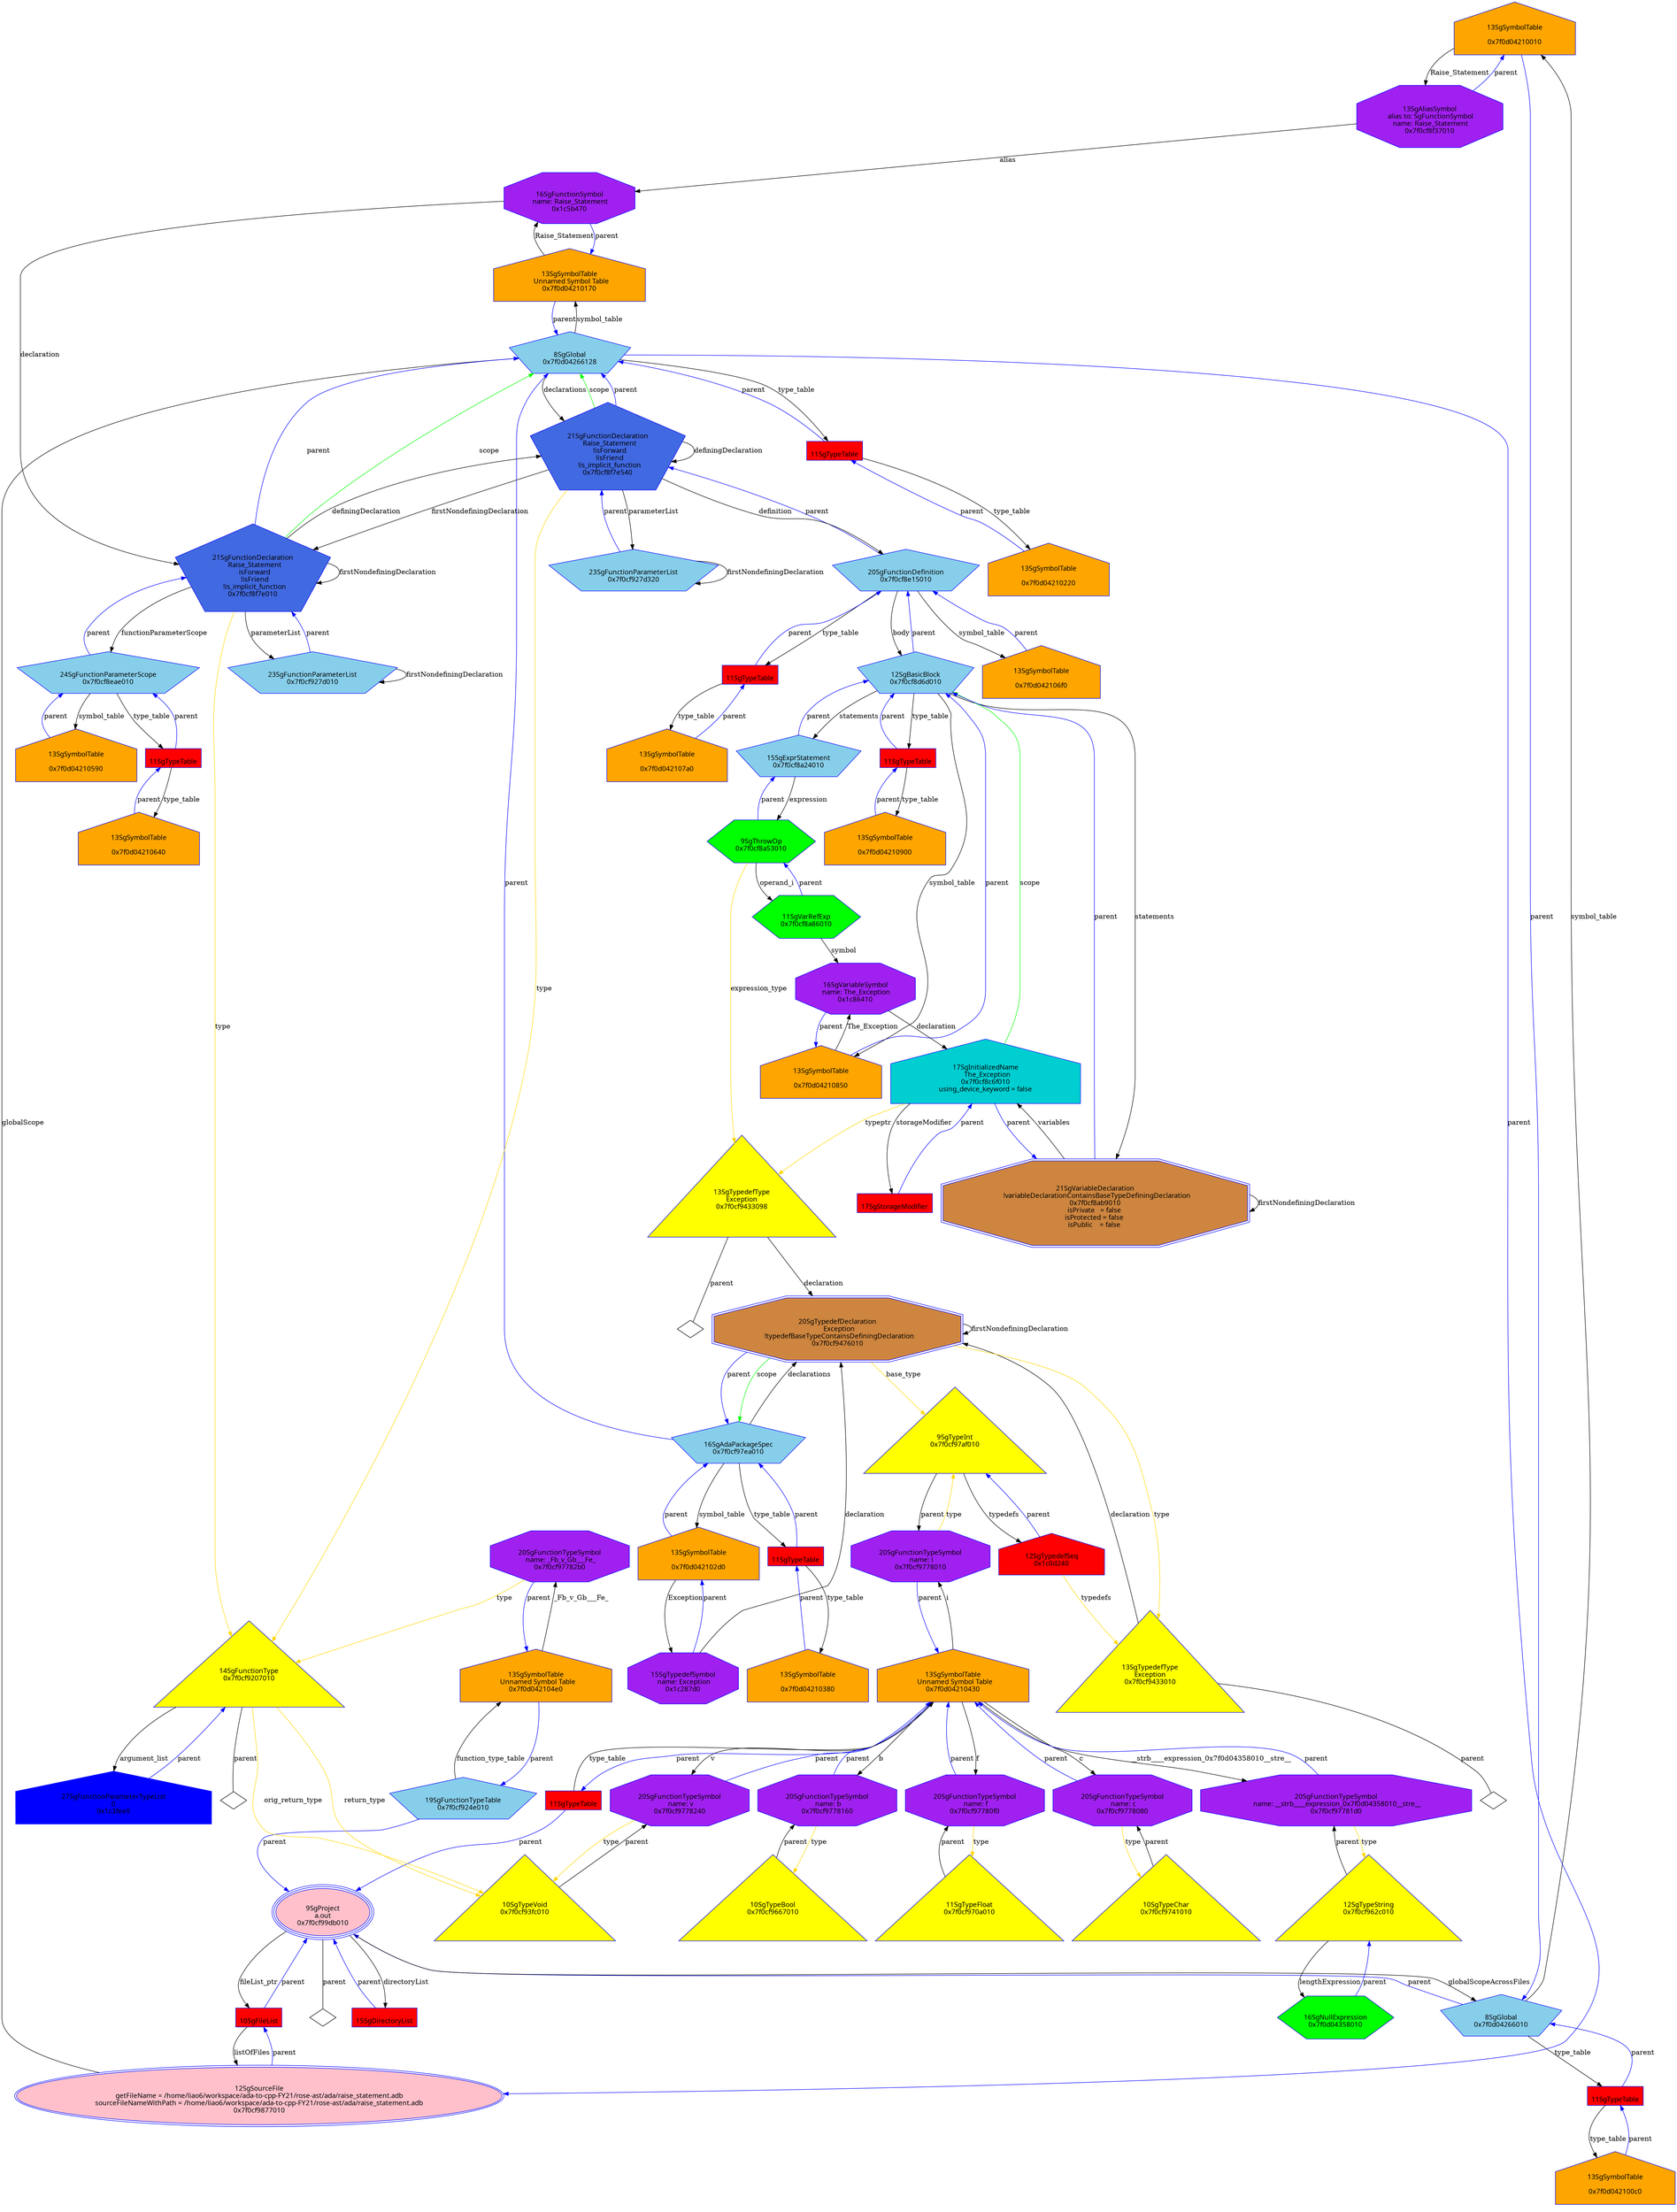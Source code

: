 digraph "Graise_statement.adb.dot" {
"0x7f0d04210010"[label="\n13SgSymbolTable\n  \n  0x7f0d04210010  " shape=house,regular=0,URL="\N",tooltip="more info at \N",sides=5,peripheries=1,color="blue",fillcolor=orange,fontname="7x13bold",fontcolor=black,style=filled];
"0x7f0d04210010" -> "0x7f0cf8f37010"[label="Raise_Statement" dir=forward ];
"0x7f0d04210010" -> "0x7f0d04266010"[label="parent" color="blue" dir=forward ];
"0x7f0d042100c0"[label="\n13SgSymbolTable\n  \n  0x7f0d042100c0  " shape=house,regular=0,URL="\N",tooltip="more info at \N",sides=5,peripheries=1,color="blue",fillcolor=orange,fontname="7x13bold",fontcolor=black,style=filled];
"0x7f0d042100c0" -> "0x1b6aa00"[label="parent" color="blue" dir=forward ];
"0x7f0d04210170"[label="\n13SgSymbolTable\n  Unnamed Symbol Table\n  0x7f0d04210170  " shape=house,regular=0,URL="\N",tooltip="more info at \N",sides=5,peripheries=1,color="blue",fillcolor=orange,fontname="7x13bold",fontcolor=black,style=filled];
"0x7f0d04210170" -> "0x1c5b470"[label="Raise_Statement" dir=forward ];
"0x7f0d04210170" -> "0x7f0d04266128"[label="parent" color="blue" dir=forward ];
"0x7f0d04210220"[label="\n13SgSymbolTable\n  \n  0x7f0d04210220  " shape=house,regular=0,URL="\N",tooltip="more info at \N",sides=5,peripheries=1,color="blue",fillcolor=orange,fontname="7x13bold",fontcolor=black,style=filled];
"0x7f0d04210220" -> "0x1b6aa28"[label="parent" color="blue" dir=forward ];
"0x7f0d042102d0"[label="\n13SgSymbolTable\n  \n  0x7f0d042102d0  " shape=house,regular=0,URL="\N",tooltip="more info at \N",sides=5,peripheries=1,color="blue",fillcolor=orange,fontname="7x13bold",fontcolor=black,style=filled];
"0x7f0d042102d0" -> "0x1c287d0"[label="Exception" dir=forward ];
"0x7f0d042102d0" -> "0x7f0cf97ea010"[label="parent" color="blue" dir=forward ];
"0x7f0d04210380"[label="\n13SgSymbolTable\n  \n  0x7f0d04210380  " shape=house,regular=0,URL="\N",tooltip="more info at \N",sides=5,peripheries=1,color="blue",fillcolor=orange,fontname="7x13bold",fontcolor=black,style=filled];
"0x7f0d04210380" -> "0x1b6aa50"[label="parent" color="blue" dir=forward ];
"0x7f0d04210430"[label="\n13SgSymbolTable\n  Unnamed Symbol Table\n  0x7f0d04210430  " shape=house,regular=0,URL="\N",tooltip="more info at \N",sides=5,peripheries=1,color="blue",fillcolor=orange,fontname="7x13bold",fontcolor=black,style=filled];
"0x7f0d04210430" -> "0x7f0cf9778240"[label="v" dir=forward ];
"0x7f0d04210430" -> "0x7f0cf97781d0"[label="__strb____expression_0x7f0d04358010__stre__" dir=forward ];
"0x7f0d04210430" -> "0x7f0cf9778160"[label="b" dir=forward ];
"0x7f0d04210430" -> "0x7f0cf97780f0"[label="f" dir=forward ];
"0x7f0d04210430" -> "0x7f0cf9778080"[label="c" dir=forward ];
"0x7f0d04210430" -> "0x7f0cf9778010"[label="i" dir=forward ];
"0x7f0d04210430" -> "0x1b6aa78"[label="parent" color="blue" dir=forward ];
"0x7f0d042104e0"[label="\n13SgSymbolTable\n  Unnamed Symbol Table\n  0x7f0d042104e0  " shape=house,regular=0,URL="\N",tooltip="more info at \N",sides=5,peripheries=1,color="blue",fillcolor=orange,fontname="7x13bold",fontcolor=black,style=filled];
"0x7f0d042104e0" -> "0x7f0cf97782b0"[label="_Fb_v_Gb___Fe_" dir=forward ];
"0x7f0d042104e0" -> "0x7f0cf924e010"[label="parent" color="blue" dir=forward ];
"0x7f0d04210590"[label="\n13SgSymbolTable\n  \n  0x7f0d04210590  " shape=house,regular=0,URL="\N",tooltip="more info at \N",sides=5,peripheries=1,color="blue",fillcolor=orange,fontname="7x13bold",fontcolor=black,style=filled];
"0x7f0d04210590" -> "0x7f0cf8eae010"[label="parent" color="blue" dir=forward ];
"0x7f0d04210640"[label="\n13SgSymbolTable\n  \n  0x7f0d04210640  " shape=house,regular=0,URL="\N",tooltip="more info at \N",sides=5,peripheries=1,color="blue",fillcolor=orange,fontname="7x13bold",fontcolor=black,style=filled];
"0x7f0d04210640" -> "0x1b6aaa0"[label="parent" color="blue" dir=forward ];
"0x7f0d042106f0"[label="\n13SgSymbolTable\n  \n  0x7f0d042106f0  " shape=house,regular=0,URL="\N",tooltip="more info at \N",sides=5,peripheries=1,color="blue",fillcolor=orange,fontname="7x13bold",fontcolor=black,style=filled];
"0x7f0d042106f0" -> "0x7f0cf8e15010"[label="parent" color="blue" dir=forward ];
"0x7f0d042107a0"[label="\n13SgSymbolTable\n  \n  0x7f0d042107a0  " shape=house,regular=0,URL="\N",tooltip="more info at \N",sides=5,peripheries=1,color="blue",fillcolor=orange,fontname="7x13bold",fontcolor=black,style=filled];
"0x7f0d042107a0" -> "0x1b6aac8"[label="parent" color="blue" dir=forward ];
"0x7f0d04210850"[label="\n13SgSymbolTable\n  \n  0x7f0d04210850  " shape=house,regular=0,URL="\N",tooltip="more info at \N",sides=5,peripheries=1,color="blue",fillcolor=orange,fontname="7x13bold",fontcolor=black,style=filled];
"0x7f0d04210850" -> "0x1c86410"[label="The_Exception" dir=forward ];
"0x7f0d04210850" -> "0x7f0cf8d6d010"[label="parent" color="blue" dir=forward ];
"0x7f0d04210900"[label="\n13SgSymbolTable\n  \n  0x7f0d04210900  " shape=house,regular=0,URL="\N",tooltip="more info at \N",sides=5,peripheries=1,color="blue",fillcolor=orange,fontname="7x13bold",fontcolor=black,style=filled];
"0x7f0d04210900" -> "0x1b6aaf0"[label="parent" color="blue" dir=forward ];
"0x1c72b80"[label="\n17SgStorageModifier" shape=polygon,regular=0,URL="\N",tooltip="more info at \N",sides=4,peripheries=1,color="blue",fillcolor=red,fontname="7x13bold",fontcolor=black,style=filled];
"0x1c72b80" -> "0x7f0cf8c6f010"[label="parent" color="blue" dir=forward ];
"0x7f0cf9877010"[label="\n12SgSourceFile\n  getFileName = /home/liao6/workspace/ada-to-cpp-FY21/rose-ast/ada/raise_statement.adb  \n  sourceFileNameWithPath = /home/liao6/workspace/ada-to-cpp-FY21/rose-ast/ada/raise_statement.adb  \n  0x7f0cf9877010  " shape=ellipse,regular=0,URL="\N",tooltip="more info at \N",sides=5,peripheries=2,color="blue",fillcolor=pink,fontname="7x13bold",fontcolor=black,style=filled];
"0x7f0cf9877010" -> "0x7f0d04266128"[label="globalScope" dir=forward ];
"0x7f0cf9877010" -> "0x1b2ff80"[label="parent" color="blue" dir=forward ];
"0x1b2ff80"[label="\n10SgFileList" shape=polygon,regular=0,URL="\N",tooltip="more info at \N",sides=4,peripheries=1,color="blue",fillcolor=red,fontname="7x13bold",fontcolor=black,style=filled];
"0x1b2ff80" -> "0x7f0cf9877010"[label="listOfFiles" dir=forward ];
"0x1b2ff80" -> "0x7f0cf99db010"[label="parent" color="blue" dir=forward ];
"0x1b4f390"[label="\n15SgDirectoryList" shape=polygon,regular=0,URL="\N",tooltip="more info at \N",sides=4,peripheries=1,color="blue",fillcolor=red,fontname="7x13bold",fontcolor=black,style=filled];
"0x1b4f390" -> "0x7f0cf99db010"[label="parent" color="blue" dir=forward ];
"0x7f0cf99db010"[label="\n9SgProject\n  a.out  \n  0x7f0cf99db010  " shape=ellipse,regular=0,URL="\N",tooltip="more info at \N",sides=5,peripheries=3,color="blue",fillcolor=pink,fontname="7x13bold",fontcolor=black,style=filled];
"0x7f0cf99db010" -> "0x1b2ff80"[label="fileList_ptr" dir=forward ];
"0x7f0cf99db010" -> "0x1b4f390"[label="directoryList" dir=forward ];
"0x7f0cf99db010" -> "0x7f0d04266010"[label="globalScopeAcrossFiles" dir=forward ];
"0x7f0cf99db010" -> "0x7f0cf99db010__parent__null"[label="parent" dir=none ];
"0x7f0cf99db010__parent__null"[label="" shape=diamond ];
"0x1c0d240"[label="\n12SgTypedefSeq\n  0x1c0d240  " shape=house,regular=0,URL="\N",tooltip="more info at \N",sides=5,peripheries=1,color="blue",fillcolor=red,fontname="7x13bold",fontcolor=black,style=filled];
"0x1c0d240" -> "0x7f0cf9433010"[label="typedefs" color="gold1" dir=forward ];
"0x1c0d240" -> "0x7f0cf97af010"[label="parent" color="blue" dir=forward ];
"0x1c3fee0"[label="\n27SgFunctionParameterTypeList\n  0  \n  0x1c3fee0  " shape=house,regular=0,URL="\N",tooltip="more info at \N",sides=5,peripheries=1,color="blue",fillcolor=blue,fontname="7x13bold",fontcolor=black,style=filled];
"0x1c3fee0" -> "0x7f0cf9207010"[label="parent" color="blue" dir=forward ];
"0x1b6aa00"[label="\n11SgTypeTable" shape=polygon,regular=0,URL="\N",tooltip="more info at \N",sides=4,peripheries=1,color="blue",fillcolor=red,fontname="7x13bold",fontcolor=black,style=filled];
"0x1b6aa00" -> "0x7f0d042100c0"[label="type_table" dir=forward ];
"0x1b6aa00" -> "0x7f0d04266010"[label="parent" color="blue" dir=forward ];
"0x1b6aa28"[label="\n11SgTypeTable" shape=polygon,regular=0,URL="\N",tooltip="more info at \N",sides=4,peripheries=1,color="blue",fillcolor=red,fontname="7x13bold",fontcolor=black,style=filled];
"0x1b6aa28" -> "0x7f0d04210220"[label="type_table" dir=forward ];
"0x1b6aa28" -> "0x7f0d04266128"[label="parent" color="blue" dir=forward ];
"0x1b6aa50"[label="\n11SgTypeTable" shape=polygon,regular=0,URL="\N",tooltip="more info at \N",sides=4,peripheries=1,color="blue",fillcolor=red,fontname="7x13bold",fontcolor=black,style=filled];
"0x1b6aa50" -> "0x7f0d04210380"[label="type_table" dir=forward ];
"0x1b6aa50" -> "0x7f0cf97ea010"[label="parent" color="blue" dir=forward ];
"0x1b6aa78"[label="\n11SgTypeTable" shape=polygon,regular=0,URL="\N",tooltip="more info at \N",sides=4,peripheries=1,color="blue",fillcolor=red,fontname="7x13bold",fontcolor=black,style=filled];
"0x1b6aa78" -> "0x7f0d04210430"[label="type_table" dir=forward ];
"0x1b6aa78" -> "0x7f0cf99db010"[label="parent" color="blue" dir=forward ];
"0x1b6aaa0"[label="\n11SgTypeTable" shape=polygon,regular=0,URL="\N",tooltip="more info at \N",sides=4,peripheries=1,color="blue",fillcolor=red,fontname="7x13bold",fontcolor=black,style=filled];
"0x1b6aaa0" -> "0x7f0d04210640"[label="type_table" dir=forward ];
"0x1b6aaa0" -> "0x7f0cf8eae010"[label="parent" color="blue" dir=forward ];
"0x1b6aac8"[label="\n11SgTypeTable" shape=polygon,regular=0,URL="\N",tooltip="more info at \N",sides=4,peripheries=1,color="blue",fillcolor=red,fontname="7x13bold",fontcolor=black,style=filled];
"0x1b6aac8" -> "0x7f0d042107a0"[label="type_table" dir=forward ];
"0x1b6aac8" -> "0x7f0cf8e15010"[label="parent" color="blue" dir=forward ];
"0x1b6aaf0"[label="\n11SgTypeTable" shape=polygon,regular=0,URL="\N",tooltip="more info at \N",sides=4,peripheries=1,color="blue",fillcolor=red,fontname="7x13bold",fontcolor=black,style=filled];
"0x1b6aaf0" -> "0x7f0d04210900"[label="type_table" dir=forward ];
"0x1b6aaf0" -> "0x7f0cf8d6d010"[label="parent" color="blue" dir=forward ];
"0x7f0cf9741010"[label="\n10SgTypeChar\n  0x7f0cf9741010  \n   \n   " shape=polygon,regular=0,URL="\N",tooltip="more info at \N",sides=3,peripheries=1,color="blue",fillcolor=yellow,fontname="7x13bold",fontcolor=black,style=filled];
"0x7f0cf9741010" -> "0x7f0cf9778080"[label="parent" dir=forward ];
"0x7f0cf97af010"[label="\n9SgTypeInt\n  0x7f0cf97af010  \n   \n   " shape=polygon,regular=0,URL="\N",tooltip="more info at \N",sides=3,peripheries=1,color="blue",fillcolor=yellow,fontname="7x13bold",fontcolor=black,style=filled];
"0x7f0cf97af010" -> "0x1c0d240"[label="typedefs" dir=forward ];
"0x7f0cf97af010" -> "0x7f0cf9778010"[label="parent" dir=forward ];
"0x7f0cf93fc010"[label="\n10SgTypeVoid\n  0x7f0cf93fc010  \n   \n   " shape=polygon,regular=0,URL="\N",tooltip="more info at \N",sides=3,peripheries=1,color="blue",fillcolor=yellow,fontname="7x13bold",fontcolor=black,style=filled];
"0x7f0cf93fc010" -> "0x7f0cf9778240"[label="parent" dir=forward ];
"0x7f0cf970a010"[label="\n11SgTypeFloat\n  0x7f0cf970a010  \n   \n   " shape=polygon,regular=0,URL="\N",tooltip="more info at \N",sides=3,peripheries=1,color="blue",fillcolor=yellow,fontname="7x13bold",fontcolor=black,style=filled];
"0x7f0cf970a010" -> "0x7f0cf97780f0"[label="parent" dir=forward ];
"0x7f0cf962c010"[label="\n12SgTypeString\n  0x7f0cf962c010  \n   \n   " shape=polygon,regular=0,URL="\N",tooltip="more info at \N",sides=3,peripheries=1,color="blue",fillcolor=yellow,fontname="7x13bold",fontcolor=black,style=filled];
"0x7f0cf962c010" -> "0x7f0d04358010"[label="lengthExpression" dir=forward ];
"0x7f0cf962c010" -> "0x7f0cf97781d0"[label="parent" dir=forward ];
"0x7f0cf9667010"[label="\n10SgTypeBool\n  0x7f0cf9667010  \n   \n   " shape=polygon,regular=0,URL="\N",tooltip="more info at \N",sides=3,peripheries=1,color="blue",fillcolor=yellow,fontname="7x13bold",fontcolor=black,style=filled];
"0x7f0cf9667010" -> "0x7f0cf9778160"[label="parent" dir=forward ];
"0x7f0cf9433010"[label="\n13SgTypedefType\nException\n  0x7f0cf9433010  \n   \n   " shape=polygon,regular=0,URL="\N",tooltip="more info at \N",sides=3,peripheries=1,color="blue",fillcolor=yellow,fontname="7x13bold",fontcolor=black,style=filled];
"0x7f0cf9433010" -> "0x7f0cf9476010"[label="declaration" dir=forward ];
"0x7f0cf9433010" -> "0x7f0cf9433010__parent__null"[label="parent" dir=none ];
"0x7f0cf9433010__parent__null"[label="" shape=diamond ];
"0x7f0cf9433098"[label="\n13SgTypedefType\nException\n  0x7f0cf9433098  \n   \n   " shape=polygon,regular=0,URL="\N",tooltip="more info at \N",sides=3,peripheries=1,color="blue",fillcolor=yellow,fontname="7x13bold",fontcolor=black,style=filled];
"0x7f0cf9433098" -> "0x7f0cf9476010"[label="declaration" dir=forward ];
"0x7f0cf9433098" -> "0x7f0cf9433098__parent__null"[label="parent" dir=none ];
"0x7f0cf9433098__parent__null"[label="" shape=diamond ];
"0x7f0cf9207010"[label="\n14SgFunctionType\n  0x7f0cf9207010  \n   \n   " shape=polygon,regular=0,URL="\N",tooltip="more info at \N",sides=3,peripheries=1,color="blue",fillcolor=yellow,fontname="7x13bold",fontcolor=black,style=filled];
"0x7f0cf9207010" -> "0x7f0cf93fc010"[label="return_type" color="gold1" dir=forward ];
"0x7f0cf9207010" -> "0x7f0cf93fc010"[label="orig_return_type" color="gold1" dir=forward ];
"0x7f0cf9207010" -> "0x1c3fee0"[label="argument_list" dir=forward ];
"0x7f0cf9207010" -> "0x7f0cf9207010__parent__null"[label="parent" dir=none ];
"0x7f0cf9207010__parent__null"[label="" shape=diamond ];
"0x7f0cf927d010"[label="\n23SgFunctionParameterList\n  0x7f0cf927d010  " shape=polygon,regular=0,URL="\N",tooltip="more info at \N",sides=5,peripheries=1,color="blue",fillcolor=skyblue,fontname="7x13bold",fontcolor=black,style=filled];
"0x7f0cf927d010" -> "0x7f0cf927d010"[label="firstNondefiningDeclaration" dir=forward ];
"0x7f0cf927d010" -> "0x7f0cf8f7e010"[label="parent" color="blue" dir=forward ];
"0x7f0cf927d320"[label="\n23SgFunctionParameterList\n  0x7f0cf927d320  " shape=polygon,regular=0,URL="\N",tooltip="more info at \N",sides=5,peripheries=1,color="blue",fillcolor=skyblue,fontname="7x13bold",fontcolor=black,style=filled];
"0x7f0cf927d320" -> "0x7f0cf927d320"[label="firstNondefiningDeclaration" dir=forward ];
"0x7f0cf927d320" -> "0x7f0cf8f7e540"[label="parent" color="blue" dir=forward ];
"0x7f0cf8d6d010"[label="\n12SgBasicBlock\n  0x7f0cf8d6d010  " shape=polygon,regular=0,URL="\N",tooltip="more info at \N",sides=5,peripheries=1,color="blue",fillcolor=skyblue,fontname="7x13bold",fontcolor=black,style=filled];
"0x7f0cf8d6d010" -> "0x7f0cf8ab9010"[label="statements" dir=forward ];
"0x7f0cf8d6d010" -> "0x7f0cf8a24010"[label="statements" dir=forward ];
"0x7f0cf8d6d010" -> "0x7f0d04210850"[label="symbol_table" dir=forward ];
"0x7f0cf8d6d010" -> "0x1b6aaf0"[label="type_table" dir=forward ];
"0x7f0cf8d6d010" -> "0x7f0cf8e15010"[label="parent" color="blue" dir=forward ];
"0x7f0d04266010"[label="\n8SgGlobal\n  0x7f0d04266010  " shape=polygon,regular=0,URL="\N",tooltip="more info at \N",sides=5,peripheries=1,color="blue",fillcolor=skyblue,fontname="7x13bold",fontcolor=black,style=filled];
"0x7f0d04266010" -> "0x7f0d04210010"[label="symbol_table" dir=forward ];
"0x7f0d04266010" -> "0x1b6aa00"[label="type_table" dir=forward ];
"0x7f0d04266010" -> "0x7f0cf99db010"[label="parent" color="blue" dir=forward ];
"0x7f0d04266128"[label="\n8SgGlobal\n  0x7f0d04266128  " shape=polygon,regular=0,URL="\N",tooltip="more info at \N",sides=5,peripheries=1,color="blue",fillcolor=skyblue,fontname="7x13bold",fontcolor=black,style=filled];
"0x7f0d04266128" -> "0x7f0cf8f7e540"[label="declarations" dir=forward ];
"0x7f0d04266128" -> "0x7f0d04210170"[label="symbol_table" dir=forward ];
"0x7f0d04266128" -> "0x1b6aa28"[label="type_table" dir=forward ];
"0x7f0d04266128" -> "0x7f0cf9877010"[label="parent" color="blue" dir=forward ];
"0x7f0cf8eae010"[label="\n24SgFunctionParameterScope\n  0x7f0cf8eae010  " shape=polygon,regular=0,URL="\N",tooltip="more info at \N",sides=5,peripheries=1,color="blue",fillcolor=skyblue,fontname="7x13bold",fontcolor=black,style=filled];
"0x7f0cf8eae010" -> "0x7f0d04210590"[label="symbol_table" dir=forward ];
"0x7f0cf8eae010" -> "0x1b6aaa0"[label="type_table" dir=forward ];
"0x7f0cf8eae010" -> "0x7f0cf8f7e010"[label="parent" color="blue" dir=forward ];
"0x7f0cf924e010"[label="\n19SgFunctionTypeTable\n  0x7f0cf924e010  " shape=polygon,regular=0,URL="\N",tooltip="more info at \N",sides=5,peripheries=1,color="blue",fillcolor=skyblue,fontname="7x13bold",fontcolor=black,style=filled];
"0x7f0cf924e010" -> "0x7f0d042104e0"[label="function_type_table" dir=forward ];
"0x7f0cf924e010" -> "0x7f0cf99db010"[label="parent" color="blue" dir=forward ];
"0x7f0cf8a24010"[label="\n15SgExprStatement\n  0x7f0cf8a24010  " shape=polygon,regular=0,URL="\N",tooltip="more info at \N",sides=5,peripheries=1,color="blue",fillcolor=skyblue,fontname="7x13bold",fontcolor=black,style=filled];
"0x7f0cf8a24010" -> "0x7f0cf8a53010"[label="expression" dir=forward ];
"0x7f0cf8a24010" -> "0x7f0cf8d6d010"[label="parent" color="blue" dir=forward ];
"0x7f0cf9476010"[label="\n20SgTypedefDeclaration\n  Exception\n  !typedefBaseTypeContainsDefiningDeclaration\n  0x7f0cf9476010  " shape=polygon,regular=0,URL="\N",tooltip="more info at \N",sides=8,peripheries=2,color="blue",fillcolor=peru,fontname="7x13bold",fontcolor=black,style=filled];
"0x7f0cf9476010" -> "0x7f0cf97af010"[label="base_type" color="gold1" dir=forward ];
"0x7f0cf9476010" -> "0x7f0cf9433010"[label="type" color="gold1" dir=forward ];
"0x7f0cf9476010" -> "0x7f0cf97ea010"[label="scope" color="green" dir=forward ];
"0x7f0cf9476010" -> "0x7f0cf9476010"[label="firstNondefiningDeclaration" dir=forward ];
"0x7f0cf9476010" -> "0x7f0cf97ea010"[label="parent" color="blue" dir=forward ];
"0x7f0cf8ab9010"[label="\n21SgVariableDeclaration\n  !variableDeclarationContainsBaseTypeDefiningDeclaration\n  0x7f0cf8ab9010  \n isPrivate   = false  \n isProtected = false  \n isPublic    = false  " shape=polygon,regular=0,URL="\N",tooltip="more info at \N",sides=8,peripheries=2,color="blue",fillcolor=peru,fontname="7x13bold",fontcolor=black,style=filled];
"0x7f0cf8ab9010" -> "0x7f0cf8c6f010"[label="variables" dir=forward ];
"0x7f0cf8ab9010" -> "0x7f0cf8ab9010"[label="firstNondefiningDeclaration" dir=forward ];
"0x7f0cf8ab9010" -> "0x7f0cf8d6d010"[label="parent" color="blue" dir=forward ];
"0x7f0cf8e15010"[label="\n20SgFunctionDefinition\n  0x7f0cf8e15010  " shape=polygon,regular=0,URL="\N",tooltip="more info at \N",sides=5,peripheries=1,color="blue",fillcolor=skyblue,fontname="7x13bold",fontcolor=black,style=filled];
"0x7f0cf8e15010" -> "0x7f0cf8d6d010"[label="body" dir=forward ];
"0x7f0cf8e15010" -> "0x7f0d042106f0"[label="symbol_table" dir=forward ];
"0x7f0cf8e15010" -> "0x1b6aac8"[label="type_table" dir=forward ];
"0x7f0cf8e15010" -> "0x7f0cf8f7e540"[label="parent" color="blue" dir=forward ];
"0x7f0cf97ea010"[label="\n16SgAdaPackageSpec\n  0x7f0cf97ea010  " shape=polygon,regular=0,URL="\N",tooltip="more info at \N",sides=5,peripheries=1,color="blue",fillcolor=skyblue,fontname="7x13bold",fontcolor=black,style=filled];
"0x7f0cf97ea010" -> "0x7f0cf9476010"[label="declarations" dir=forward ];
"0x7f0cf97ea010" -> "0x7f0d042102d0"[label="symbol_table" dir=forward ];
"0x7f0cf97ea010" -> "0x1b6aa50"[label="type_table" dir=forward ];
"0x7f0cf97ea010" -> "0x7f0d04266128"[label="parent" color="blue" dir=forward ];
"0x7f0cf8f7e010"[label="\n21SgFunctionDeclaration\n  Raise_Statement\n  isForward\n  !isFriend\n  !is_implicit_function\n  0x7f0cf8f7e010  " shape=polygon,regular=0,URL="\N",tooltip="more info at \N",sides=5,peripheries=1,color="blue",fillcolor=royalblue,fontname="7x13bold",fontcolor=black,style=filled];
"0x7f0cf8f7e010" -> "0x7f0cf927d010"[label="parameterList" dir=forward ];
"0x7f0cf8f7e010" -> "0x7f0cf9207010"[label="type" color="gold1" dir=forward ];
"0x7f0cf8f7e010" -> "0x7f0d04266128"[label="scope" color="green" dir=forward ];
"0x7f0cf8f7e010" -> "0x7f0cf8eae010"[label="functionParameterScope" dir=forward ];
"0x7f0cf8f7e010" -> "0x7f0cf8f7e540"[label="definingDeclaration" dir=forward ];
"0x7f0cf8f7e010" -> "0x7f0cf8f7e010"[label="firstNondefiningDeclaration" dir=forward ];
"0x7f0cf8f7e010" -> "0x7f0d04266128"[label="parent" color="blue" dir=forward ];
"0x7f0cf8f7e540"[label="\n21SgFunctionDeclaration\n  Raise_Statement\n  !isForward\n  !isFriend\n  !is_implicit_function\n  0x7f0cf8f7e540  " shape=polygon,regular=0,URL="\N",tooltip="more info at \N",sides=5,peripheries=1,color="blue",fillcolor=royalblue,fontname="7x13bold",fontcolor=black,style=filled];
"0x7f0cf8f7e540" -> "0x7f0cf927d320"[label="parameterList" dir=forward ];
"0x7f0cf8f7e540" -> "0x7f0cf9207010"[label="type" color="gold1" dir=forward ];
"0x7f0cf8f7e540" -> "0x7f0cf8e15010"[label="definition" dir=forward ];
"0x7f0cf8f7e540" -> "0x7f0d04266128"[label="scope" color="green" dir=forward ];
"0x7f0cf8f7e540" -> "0x7f0cf8f7e540"[label="definingDeclaration" dir=forward ];
"0x7f0cf8f7e540" -> "0x7f0cf8f7e010"[label="firstNondefiningDeclaration" dir=forward ];
"0x7f0cf8f7e540" -> "0x7f0d04266128"[label="parent" color="blue" dir=forward ];
"0x7f0cf8a86010"[label="\n11SgVarRefExp\n  0x7f0cf8a86010  " shape=polygon,regular=0,URL="\N",tooltip="more info at \N",sides=6,peripheries=1,color="blue",fillcolor=green,fontname="7x13bold",fontcolor=black,style=filled];
"0x7f0cf8a86010" -> "0x1c86410"[label="symbol" dir=forward ];
"0x7f0cf8a86010" -> "0x7f0cf8a53010"[label="parent" color="blue" dir=forward ];
"0x7f0cf8a53010"[label="\n9SgThrowOp\n  0x7f0cf8a53010  " shape=polygon,regular=0,URL="\N",tooltip="more info at \N",sides=6,peripheries=1,color="blue",fillcolor=green,fontname="7x13bold",fontcolor=black,style=filled];
"0x7f0cf8a53010" -> "0x7f0cf8a86010"[label="operand_i" dir=forward ];
"0x7f0cf8a53010" -> "0x7f0cf9433098"[label="expression_type" color="gold1" dir=forward ];
"0x7f0cf8a53010" -> "0x7f0cf8a24010"[label="parent" color="blue" dir=forward ];
"0x7f0d04358010"[label="\n16SgNullExpression\n  0x7f0d04358010  " shape=polygon,regular=0,URL="\N",tooltip="more info at \N",sides=6,peripheries=1,color="blue",fillcolor=green,fontname="7x13bold",fontcolor=black,style=filled];
"0x7f0d04358010" -> "0x7f0cf962c010"[label="parent" color="blue" dir=forward ];
"0x1c86410"[label="\n16SgVariableSymbol\n name: The_Exception\n  0x1c86410  " shape=polygon,regular=0,URL="\N",tooltip="more info at \N",sides=8,peripheries=1,color="blue",fillcolor=purple,fontname="7x13bold",fontcolor=black,style=filled];
"0x1c86410" -> "0x7f0cf8c6f010"[label="declaration" dir=forward ];
"0x1c86410" -> "0x7f0d04210850"[label="parent" color="blue" dir=forward ];
"0x7f0cf9778010"[label="\n20SgFunctionTypeSymbol\n name: i\n  0x7f0cf9778010  " shape=polygon,regular=0,URL="\N",tooltip="more info at \N",sides=8,peripheries=1,color="blue",fillcolor=purple,fontname="7x13bold",fontcolor=black,style=filled];
"0x7f0cf9778010" -> "0x7f0cf97af010"[label="type" color="gold1" dir=forward ];
"0x7f0cf9778010" -> "0x7f0d04210430"[label="parent" color="blue" dir=forward ];
"0x7f0cf9778080"[label="\n20SgFunctionTypeSymbol\n name: c\n  0x7f0cf9778080  " shape=polygon,regular=0,URL="\N",tooltip="more info at \N",sides=8,peripheries=1,color="blue",fillcolor=purple,fontname="7x13bold",fontcolor=black,style=filled];
"0x7f0cf9778080" -> "0x7f0cf9741010"[label="type" color="gold1" dir=forward ];
"0x7f0cf9778080" -> "0x7f0d04210430"[label="parent" color="blue" dir=forward ];
"0x7f0cf97780f0"[label="\n20SgFunctionTypeSymbol\n name: f\n  0x7f0cf97780f0  " shape=polygon,regular=0,URL="\N",tooltip="more info at \N",sides=8,peripheries=1,color="blue",fillcolor=purple,fontname="7x13bold",fontcolor=black,style=filled];
"0x7f0cf97780f0" -> "0x7f0cf970a010"[label="type" color="gold1" dir=forward ];
"0x7f0cf97780f0" -> "0x7f0d04210430"[label="parent" color="blue" dir=forward ];
"0x7f0cf9778160"[label="\n20SgFunctionTypeSymbol\n name: b\n  0x7f0cf9778160  " shape=polygon,regular=0,URL="\N",tooltip="more info at \N",sides=8,peripheries=1,color="blue",fillcolor=purple,fontname="7x13bold",fontcolor=black,style=filled];
"0x7f0cf9778160" -> "0x7f0cf9667010"[label="type" color="gold1" dir=forward ];
"0x7f0cf9778160" -> "0x7f0d04210430"[label="parent" color="blue" dir=forward ];
"0x7f0cf97781d0"[label="\n20SgFunctionTypeSymbol\n name: __strb____expression_0x7f0d04358010__stre__\n  0x7f0cf97781d0  " shape=polygon,regular=0,URL="\N",tooltip="more info at \N",sides=8,peripheries=1,color="blue",fillcolor=purple,fontname="7x13bold",fontcolor=black,style=filled];
"0x7f0cf97781d0" -> "0x7f0cf962c010"[label="type" color="gold1" dir=forward ];
"0x7f0cf97781d0" -> "0x7f0d04210430"[label="parent" color="blue" dir=forward ];
"0x7f0cf9778240"[label="\n20SgFunctionTypeSymbol\n name: v\n  0x7f0cf9778240  " shape=polygon,regular=0,URL="\N",tooltip="more info at \N",sides=8,peripheries=1,color="blue",fillcolor=purple,fontname="7x13bold",fontcolor=black,style=filled];
"0x7f0cf9778240" -> "0x7f0cf93fc010"[label="type" color="gold1" dir=forward ];
"0x7f0cf9778240" -> "0x7f0d04210430"[label="parent" color="blue" dir=forward ];
"0x7f0cf97782b0"[label="\n20SgFunctionTypeSymbol\n name: _Fb_v_Gb___Fe_\n  0x7f0cf97782b0  " shape=polygon,regular=0,URL="\N",tooltip="more info at \N",sides=8,peripheries=1,color="blue",fillcolor=purple,fontname="7x13bold",fontcolor=black,style=filled];
"0x7f0cf97782b0" -> "0x7f0cf9207010"[label="type" color="gold1" dir=forward ];
"0x7f0cf97782b0" -> "0x7f0d042104e0"[label="parent" color="blue" dir=forward ];
"0x1c287d0"[label="\n15SgTypedefSymbol\n name: Exception\n  0x1c287d0  " shape=polygon,regular=0,URL="\N",tooltip="more info at \N",sides=8,peripheries=1,color="blue",fillcolor=purple,fontname="7x13bold",fontcolor=black,style=filled];
"0x1c287d0" -> "0x7f0cf9476010"[label="declaration" dir=forward ];
"0x1c287d0" -> "0x7f0d042102d0"[label="parent" color="blue" dir=forward ];
"0x1c5b470"[label="\n16SgFunctionSymbol\n name: Raise_Statement\n  0x1c5b470  " shape=polygon,regular=0,URL="\N",tooltip="more info at \N",sides=8,peripheries=1,color="blue",fillcolor=purple,fontname="7x13bold",fontcolor=black,style=filled];
"0x1c5b470" -> "0x7f0cf8f7e010"[label="declaration" dir=forward ];
"0x1c5b470" -> "0x7f0d04210170"[label="parent" color="blue" dir=forward ];
"0x7f0cf8f37010"[label="\n13SgAliasSymbol\n alias to: SgFunctionSymbol\n name: Raise_Statement\n  0x7f0cf8f37010  " shape=polygon,regular=0,URL="\N",tooltip="more info at \N",sides=8,peripheries=1,color="blue",fillcolor=purple,fontname="7x13bold",fontcolor=black,style=filled];
"0x7f0cf8f37010" -> "0x1c5b470"[label="alias" dir=forward ];
"0x7f0cf8f37010" -> "0x7f0d04210010"[label="parent" color="blue" dir=forward ];
"0x7f0cf8c6f010"[label="\n17SgInitializedName\n  The_Exception\n  0x7f0cf8c6f010  \n  using_device_keyword = false  " shape=house,regular=0,URL="\N",tooltip="more info at \N",sides=5,peripheries=1,color="blue",fillcolor=darkturquoise,fontname="7x13bold",fontcolor=black,style=filled];
"0x7f0cf8c6f010" -> "0x7f0cf9433098"[label="typeptr" color="gold1" dir=forward ];
"0x7f0cf8c6f010" -> "0x1c72b80"[label="storageModifier" dir=forward ];
"0x7f0cf8c6f010" -> "0x7f0cf8d6d010"[label="scope" color="green" dir=forward ];
"0x7f0cf8c6f010" -> "0x7f0cf8ab9010"[label="parent" color="blue" dir=forward ];
}
